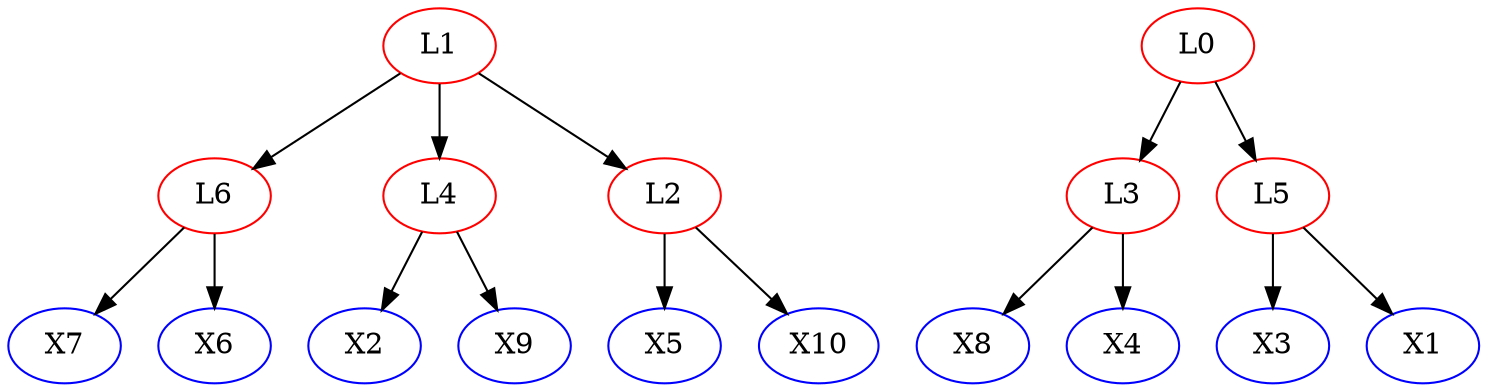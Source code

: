digraph {
L6 [color = red]; X3 [color = blue]; X8 [color = blue]; X5 [color = blue]; X2 [color = blue]; X7 [color = blue]; X6 [color = blue]; X10 [color = blue]; X9 [color = blue]; L4 [color = red]; L3 [color = red]; X1 [color = blue]; L1 [color = red]; L2 [color = red]; L5 [color = red]; L0 [color = red]; X4 [color = blue]; 
subgraph Undirected {
edge [dir=none, color=black]
}

subgraph Directed {
edge [color=black]
L3 -> X4
L3 -> X8
L2 -> X10
L5 -> X1
L6 -> X6
L5 -> X3
L0 -> L5
L2 -> X5
L1 -> L6
L4 -> X9
L6 -> X7
L1 -> L4
L1 -> L2
L0 -> L3
L4 -> X2
}

}
